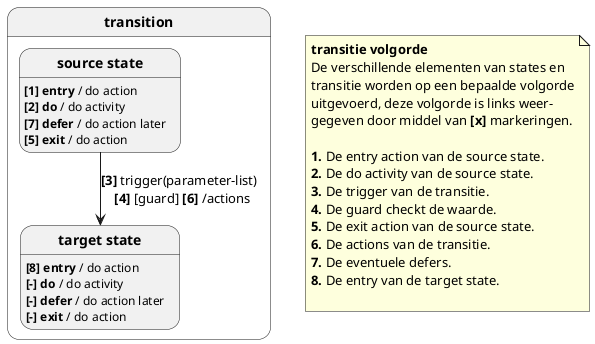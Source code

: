 @startuml
'https://plantuml.com/state-diagram

state state_2 as "**transition**" {
    state state_0 as "**source state**" {
        state_0 : **[1]** **entry** / do action
        state_0 : **[2]** **do** / do activity
        state_0 : **[7]** **defer** / do action later
        state_0 : **[5]** **exit** / do action
    }
    state state_1 as "**target state**" {
        state_1 : **[8]** **entry** / do action
        state_1 : **[-]** **do** / do activity
        state_1 : **[-]** **defer** / do action later
        state_1 : **[-]** **exit** / do action
    }
    state_0 --> state_1 : **[3]** trigger(parameter-list) \n **[4]** [guard] **[6]** /actions
}

note as n1
    **transitie volgorde**
    De verschillende elementen van states en
    transitie worden op een bepaalde volgorde
    uitgevoerd, deze volgorde is links weer-
    gegeven door middel van **[x]** markeringen.

    **1.** De entry action van de source state.
    **2.** De do activity van de source state.
    **3.** De trigger van de transitie.
    **4.** De guard checkt de waarde.
    **5.** De exit action van de source state.
    **6.** De actions van de transitie.
    **7.** De eventuele defers.
    **8.** De entry van de target state.

end note

@enduml